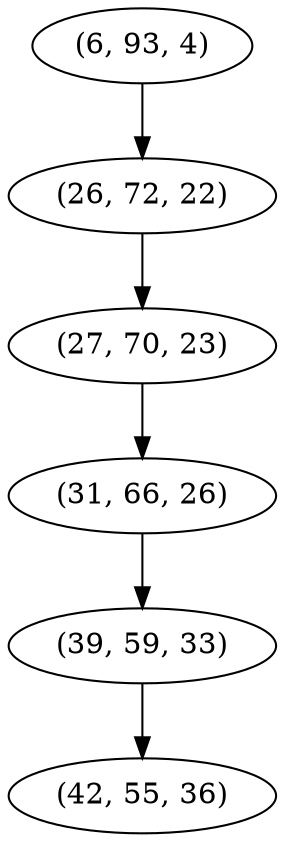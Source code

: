 digraph tree {
    "(6, 93, 4)";
    "(26, 72, 22)";
    "(27, 70, 23)";
    "(31, 66, 26)";
    "(39, 59, 33)";
    "(42, 55, 36)";
    "(6, 93, 4)" -> "(26, 72, 22)";
    "(26, 72, 22)" -> "(27, 70, 23)";
    "(27, 70, 23)" -> "(31, 66, 26)";
    "(31, 66, 26)" -> "(39, 59, 33)";
    "(39, 59, 33)" -> "(42, 55, 36)";
}

